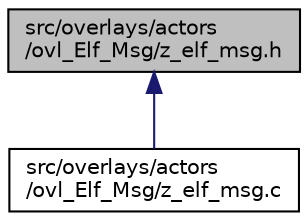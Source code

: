 digraph "src/overlays/actors/ovl_Elf_Msg/z_elf_msg.h"
{
 // LATEX_PDF_SIZE
  edge [fontname="Helvetica",fontsize="10",labelfontname="Helvetica",labelfontsize="10"];
  node [fontname="Helvetica",fontsize="10",shape=record];
  Node1 [label="src/overlays/actors\l/ovl_Elf_Msg/z_elf_msg.h",height=0.2,width=0.4,color="black", fillcolor="grey75", style="filled", fontcolor="black",tooltip=" "];
  Node1 -> Node2 [dir="back",color="midnightblue",fontsize="10",style="solid",fontname="Helvetica"];
  Node2 [label="src/overlays/actors\l/ovl_Elf_Msg/z_elf_msg.c",height=0.2,width=0.4,color="black", fillcolor="white", style="filled",URL="$d6/d57/z__elf__msg_8c.html",tooltip=" "];
}
